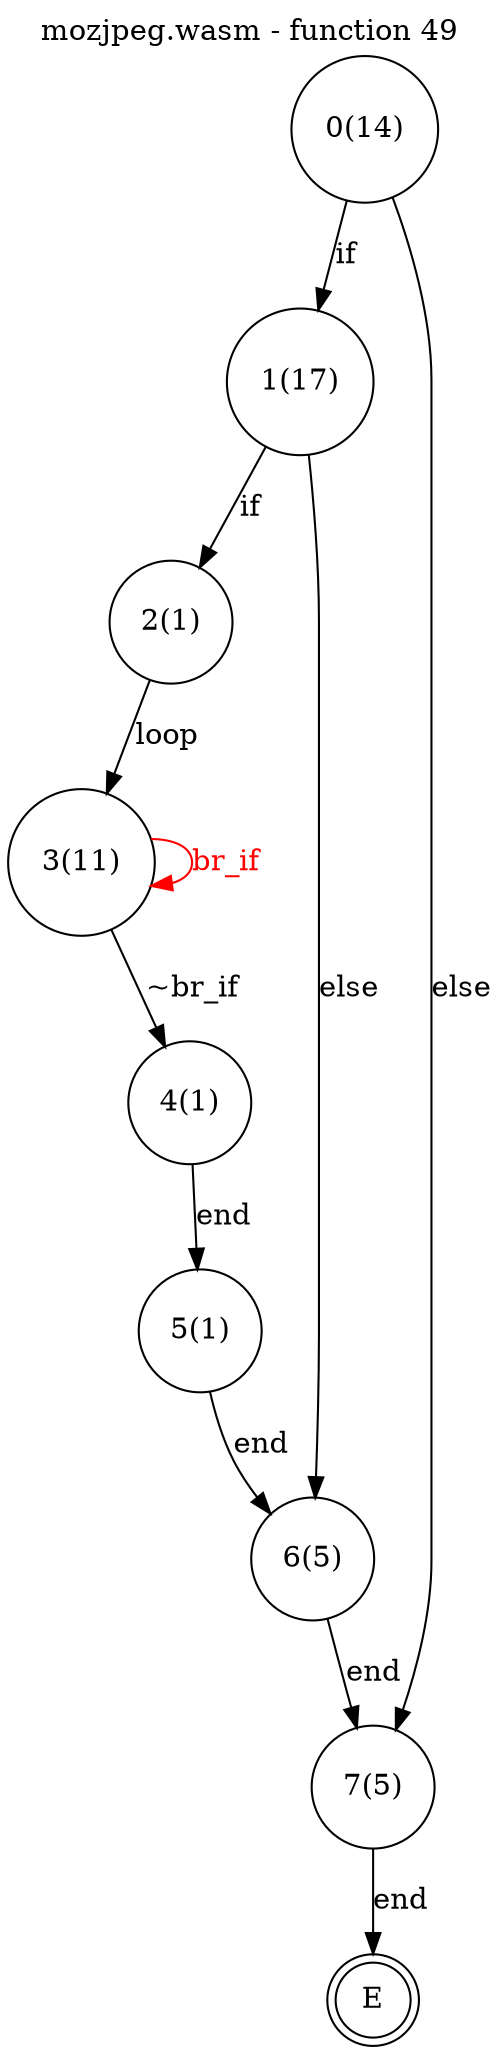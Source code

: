 digraph finite_state_machine {
    label = "mozjpeg.wasm - function 49"
    labelloc =  t
    labelfontsize = 16
    labelfontcolor = black
    labelfontname = "Helvetica"
    node [shape = doublecircle]; E ;
node [shape=circle, fontcolor=black, style="", label="0(14)"]0
node [shape=circle, fontcolor=black, style="", label="1(17)"]1
node [shape=circle, fontcolor=black, style="", label="2(1)"]2
node [shape=circle, fontcolor=black, style="", label="3(11)"]3
node [shape=circle, fontcolor=black, style="", label="4(1)"]4
node [shape=circle, fontcolor=black, style="", label="5(1)"]5
node [shape=circle, fontcolor=black, style="", label="6(5)"]6
node [shape=circle, fontcolor=black, style="", label="7(5)"]7
node [shape=circle, fontcolor=black, style="", label="E"]E
    0 -> 1[label="if"];
    0 -> 7[label="else"];
    1 -> 2[label="if"];
    1 -> 6[label="else"];
    2 -> 3[label="loop"];
    3 -> 4[label="~br_if"];
    3 -> 3[color="red" fontcolor="red" label="br_if"];
    4 -> 5[label="end"];
    5 -> 6[label="end"];
    6 -> 7[label="end"];
    7 -> E[label="end"];
}
